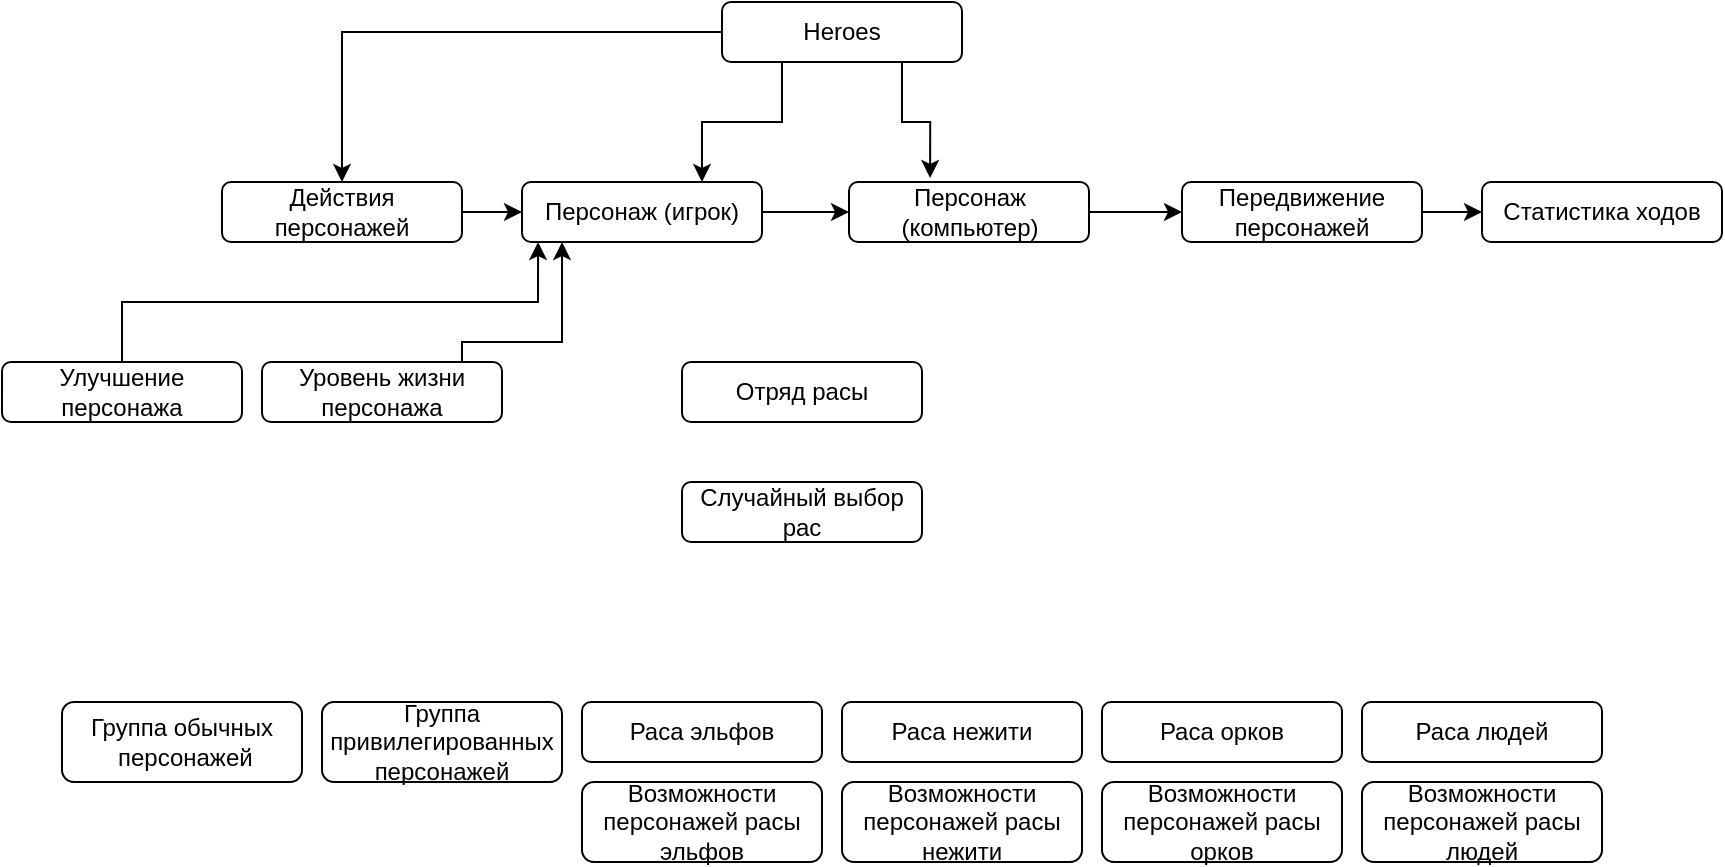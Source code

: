 <mxfile version="14.2.7" type="github">
  <diagram id="wdKQzExWJ-slzCI3__An" name="Page-1">
    <mxGraphModel dx="1701" dy="706" grid="1" gridSize="10" guides="1" tooltips="1" connect="1" arrows="1" fold="1" page="1" pageScale="1" pageWidth="827" pageHeight="1169" math="0" shadow="0">
      <root>
        <mxCell id="0" />
        <mxCell id="1" parent="0" />
        <mxCell id="ThsmSveKd6_xXnNG1gCC-1" value="Отряд расы" style="rounded=1;whiteSpace=wrap;html=1;" parent="1" vertex="1">
          <mxGeometry x="330" y="200" width="120" height="30" as="geometry" />
        </mxCell>
        <mxCell id="ThsmSveKd6_xXnNG1gCC-3" value="Случайный выбор рас" style="rounded=1;whiteSpace=wrap;html=1;" parent="1" vertex="1">
          <mxGeometry x="330" y="260" width="120" height="30" as="geometry" />
        </mxCell>
        <mxCell id="ThsmSveKd6_xXnNG1gCC-4" value="Раса эльфов" style="rounded=1;whiteSpace=wrap;html=1;" parent="1" vertex="1">
          <mxGeometry x="280" y="370" width="120" height="30" as="geometry" />
        </mxCell>
        <mxCell id="ThsmSveKd6_xXnNG1gCC-5" value="Раса орков" style="rounded=1;whiteSpace=wrap;html=1;" parent="1" vertex="1">
          <mxGeometry x="540" y="370" width="120" height="30" as="geometry" />
        </mxCell>
        <mxCell id="ThsmSveKd6_xXnNG1gCC-6" value="Раса нежити" style="rounded=1;whiteSpace=wrap;html=1;" parent="1" vertex="1">
          <mxGeometry x="410" y="370" width="120" height="30" as="geometry" />
        </mxCell>
        <mxCell id="ThsmSveKd6_xXnNG1gCC-7" value="Раса людей" style="rounded=1;whiteSpace=wrap;html=1;" parent="1" vertex="1">
          <mxGeometry x="670" y="370" width="120" height="30" as="geometry" />
        </mxCell>
        <mxCell id="DzrnLzvkAPXYEKWI9zlB-29" style="edgeStyle=orthogonalEdgeStyle;rounded=0;orthogonalLoop=1;jettySize=auto;html=1;exitX=0.5;exitY=0;exitDx=0;exitDy=0;" edge="1" parent="1" source="ThsmSveKd6_xXnNG1gCC-8" target="DzrnLzvkAPXYEKWI9zlB-16">
          <mxGeometry relative="1" as="geometry">
            <mxPoint x="319" y="144" as="targetPoint" />
            <Array as="points">
              <mxPoint x="220" y="200" />
              <mxPoint x="220" y="190" />
              <mxPoint x="270" y="190" />
            </Array>
          </mxGeometry>
        </mxCell>
        <mxCell id="ThsmSveKd6_xXnNG1gCC-8" value="Уровень жизни персонажа" style="rounded=1;whiteSpace=wrap;html=1;" parent="1" vertex="1">
          <mxGeometry x="120" y="200" width="120" height="30" as="geometry" />
        </mxCell>
        <mxCell id="DzrnLzvkAPXYEKWI9zlB-28" style="edgeStyle=orthogonalEdgeStyle;rounded=0;orthogonalLoop=1;jettySize=auto;html=1;exitX=0.5;exitY=0;exitDx=0;exitDy=0;entryX=0.067;entryY=1;entryDx=0;entryDy=0;entryPerimeter=0;" edge="1" parent="1" source="ThsmSveKd6_xXnNG1gCC-9" target="DzrnLzvkAPXYEKWI9zlB-16">
          <mxGeometry relative="1" as="geometry">
            <mxPoint x="274" y="140" as="targetPoint" />
          </mxGeometry>
        </mxCell>
        <mxCell id="ThsmSveKd6_xXnNG1gCC-9" value="Улучшение персонажа" style="rounded=1;whiteSpace=wrap;html=1;" parent="1" vertex="1">
          <mxGeometry x="-10" y="200" width="120" height="30" as="geometry" />
        </mxCell>
        <mxCell id="ThsmSveKd6_xXnNG1gCC-10" value="Группа привилегированных персонажей" style="rounded=1;whiteSpace=wrap;html=1;" parent="1" vertex="1">
          <mxGeometry x="150" y="370" width="120" height="40" as="geometry" />
        </mxCell>
        <mxCell id="ThsmSveKd6_xXnNG1gCC-11" value="Группа обычных&lt;br&gt;&amp;nbsp;персонажей" style="rounded=1;whiteSpace=wrap;html=1;" parent="1" vertex="1">
          <mxGeometry x="20" y="370" width="120" height="40" as="geometry" />
        </mxCell>
        <mxCell id="DzrnLzvkAPXYEKWI9zlB-26" style="edgeStyle=orthogonalEdgeStyle;rounded=0;orthogonalLoop=1;jettySize=auto;html=1;exitX=1;exitY=0.5;exitDx=0;exitDy=0;entryX=0;entryY=0.5;entryDx=0;entryDy=0;" edge="1" parent="1" source="ThsmSveKd6_xXnNG1gCC-12" target="DzrnLzvkAPXYEKWI9zlB-1">
          <mxGeometry relative="1" as="geometry" />
        </mxCell>
        <mxCell id="ThsmSveKd6_xXnNG1gCC-12" value="Передвижение персонажей" style="rounded=1;whiteSpace=wrap;html=1;" parent="1" vertex="1">
          <mxGeometry x="580" y="110" width="120" height="30" as="geometry" />
        </mxCell>
        <mxCell id="DzrnLzvkAPXYEKWI9zlB-23" style="edgeStyle=orthogonalEdgeStyle;rounded=0;orthogonalLoop=1;jettySize=auto;html=1;exitX=1;exitY=0.5;exitDx=0;exitDy=0;entryX=0;entryY=0.5;entryDx=0;entryDy=0;" edge="1" parent="1" source="ThsmSveKd6_xXnNG1gCC-13" target="DzrnLzvkAPXYEKWI9zlB-16">
          <mxGeometry relative="1" as="geometry" />
        </mxCell>
        <mxCell id="ThsmSveKd6_xXnNG1gCC-13" value="Действия&lt;br&gt;персонажей" style="rounded=1;whiteSpace=wrap;html=1;" parent="1" vertex="1">
          <mxGeometry x="100" y="110" width="120" height="30" as="geometry" />
        </mxCell>
        <mxCell id="DzrnLzvkAPXYEKWI9zlB-1" value="Статистика ходов" style="rounded=1;whiteSpace=wrap;html=1;" vertex="1" parent="1">
          <mxGeometry x="730" y="110" width="120" height="30" as="geometry" />
        </mxCell>
        <mxCell id="DzrnLzvkAPXYEKWI9zlB-2" value="Возможности персонажей расы эльфов" style="rounded=1;whiteSpace=wrap;html=1;" vertex="1" parent="1">
          <mxGeometry x="280" y="410" width="120" height="40" as="geometry" />
        </mxCell>
        <mxCell id="DzrnLzvkAPXYEKWI9zlB-3" value="Возможности персонажей расы орков" style="rounded=1;whiteSpace=wrap;html=1;" vertex="1" parent="1">
          <mxGeometry x="540" y="410" width="120" height="40" as="geometry" />
        </mxCell>
        <mxCell id="DzrnLzvkAPXYEKWI9zlB-12" value="Возможности персонажей расы нежити" style="rounded=1;whiteSpace=wrap;html=1;" vertex="1" parent="1">
          <mxGeometry x="410" y="410" width="120" height="40" as="geometry" />
        </mxCell>
        <mxCell id="DzrnLzvkAPXYEKWI9zlB-13" value="Возможности персонажей расы людей" style="rounded=1;whiteSpace=wrap;html=1;" vertex="1" parent="1">
          <mxGeometry x="670" y="410" width="120" height="40" as="geometry" />
        </mxCell>
        <mxCell id="DzrnLzvkAPXYEKWI9zlB-20" style="edgeStyle=orthogonalEdgeStyle;rounded=0;orthogonalLoop=1;jettySize=auto;html=1;exitX=0.25;exitY=1;exitDx=0;exitDy=0;entryX=0.75;entryY=0;entryDx=0;entryDy=0;" edge="1" parent="1" source="DzrnLzvkAPXYEKWI9zlB-14" target="DzrnLzvkAPXYEKWI9zlB-16">
          <mxGeometry relative="1" as="geometry">
            <mxPoint x="370" y="100" as="targetPoint" />
          </mxGeometry>
        </mxCell>
        <mxCell id="DzrnLzvkAPXYEKWI9zlB-21" style="edgeStyle=orthogonalEdgeStyle;rounded=0;orthogonalLoop=1;jettySize=auto;html=1;exitX=0.75;exitY=1;exitDx=0;exitDy=0;entryX=0.338;entryY=-0.067;entryDx=0;entryDy=0;entryPerimeter=0;" edge="1" parent="1" source="DzrnLzvkAPXYEKWI9zlB-14" target="DzrnLzvkAPXYEKWI9zlB-17">
          <mxGeometry relative="1" as="geometry" />
        </mxCell>
        <mxCell id="DzrnLzvkAPXYEKWI9zlB-22" style="edgeStyle=orthogonalEdgeStyle;rounded=0;orthogonalLoop=1;jettySize=auto;html=1;exitX=0;exitY=0.5;exitDx=0;exitDy=0;entryX=0.5;entryY=0;entryDx=0;entryDy=0;" edge="1" parent="1" source="DzrnLzvkAPXYEKWI9zlB-14" target="ThsmSveKd6_xXnNG1gCC-13">
          <mxGeometry relative="1" as="geometry">
            <mxPoint x="210" y="35" as="targetPoint" />
          </mxGeometry>
        </mxCell>
        <mxCell id="DzrnLzvkAPXYEKWI9zlB-14" value="Heroes" style="rounded=1;whiteSpace=wrap;html=1;" vertex="1" parent="1">
          <mxGeometry x="350" y="20" width="120" height="30" as="geometry" />
        </mxCell>
        <mxCell id="DzrnLzvkAPXYEKWI9zlB-24" style="edgeStyle=orthogonalEdgeStyle;rounded=0;orthogonalLoop=1;jettySize=auto;html=1;exitX=1;exitY=0.5;exitDx=0;exitDy=0;entryX=0;entryY=0.5;entryDx=0;entryDy=0;" edge="1" parent="1" source="DzrnLzvkAPXYEKWI9zlB-16" target="DzrnLzvkAPXYEKWI9zlB-17">
          <mxGeometry relative="1" as="geometry" />
        </mxCell>
        <mxCell id="DzrnLzvkAPXYEKWI9zlB-16" value="Персонаж (игрок)" style="rounded=1;whiteSpace=wrap;html=1;" vertex="1" parent="1">
          <mxGeometry x="250" y="110" width="120" height="30" as="geometry" />
        </mxCell>
        <mxCell id="DzrnLzvkAPXYEKWI9zlB-25" style="edgeStyle=orthogonalEdgeStyle;rounded=0;orthogonalLoop=1;jettySize=auto;html=1;exitX=1;exitY=0.5;exitDx=0;exitDy=0;entryX=0;entryY=0.5;entryDx=0;entryDy=0;" edge="1" parent="1" source="DzrnLzvkAPXYEKWI9zlB-17" target="ThsmSveKd6_xXnNG1gCC-12">
          <mxGeometry relative="1" as="geometry" />
        </mxCell>
        <mxCell id="DzrnLzvkAPXYEKWI9zlB-17" value="Персонаж (компьютер)" style="rounded=1;whiteSpace=wrap;html=1;" vertex="1" parent="1">
          <mxGeometry x="413.5" y="110" width="120" height="30" as="geometry" />
        </mxCell>
        <mxCell id="DzrnLzvkAPXYEKWI9zlB-18" style="edgeStyle=orthogonalEdgeStyle;rounded=0;orthogonalLoop=1;jettySize=auto;html=1;exitX=0.5;exitY=1;exitDx=0;exitDy=0;" edge="1" parent="1" source="ThsmSveKd6_xXnNG1gCC-13" target="ThsmSveKd6_xXnNG1gCC-13">
          <mxGeometry relative="1" as="geometry" />
        </mxCell>
      </root>
    </mxGraphModel>
  </diagram>
</mxfile>
